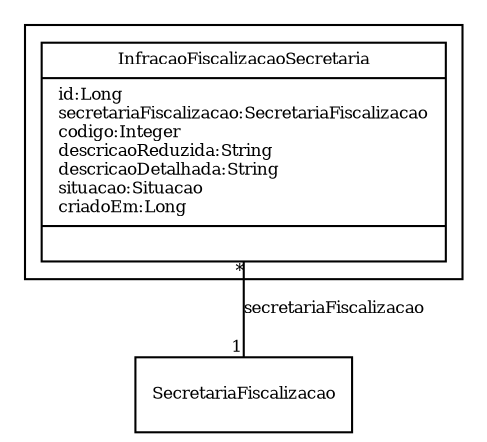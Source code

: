 digraph G{
fontname = "Times-Roman"
fontsize = 8

node [
        fontname = "Times-Roman"
        fontsize = 8
        shape = "record"
]

edge [
        fontname = "Times-Roman"
        fontsize = 8
]

subgraph clusterINFRACAO_FISCAL
{
InfracaoFiscalizacaoSecretaria [label = "{InfracaoFiscalizacaoSecretaria|id:Long\lsecretariaFiscalizacao:SecretariaFiscalizacao\lcodigo:Integer\ldescricaoReduzida:String\ldescricaoDetalhada:String\lsituacao:Situacao\lcriadoEm:Long\l|\l}"]
}
edge [arrowhead = "none" headlabel = "1" taillabel = "*"] InfracaoFiscalizacaoSecretaria -> SecretariaFiscalizacao [label = "secretariaFiscalizacao"]
}
